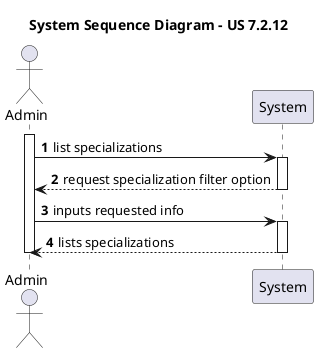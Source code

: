 @startuml US-7.2.12_SSD

title System Sequence Diagram - US 7.2.12

autonumber

actor "Admin" as adm
participant "System" as app

activate adm

	adm -> app : list specializations
	activate app
		app --> adm : request specialization filter option
	deactivate app

	adm -> app : inputs requested info
	activate app
		app --> adm : lists specializations
	deactivate app

deactivate adm


@enduml